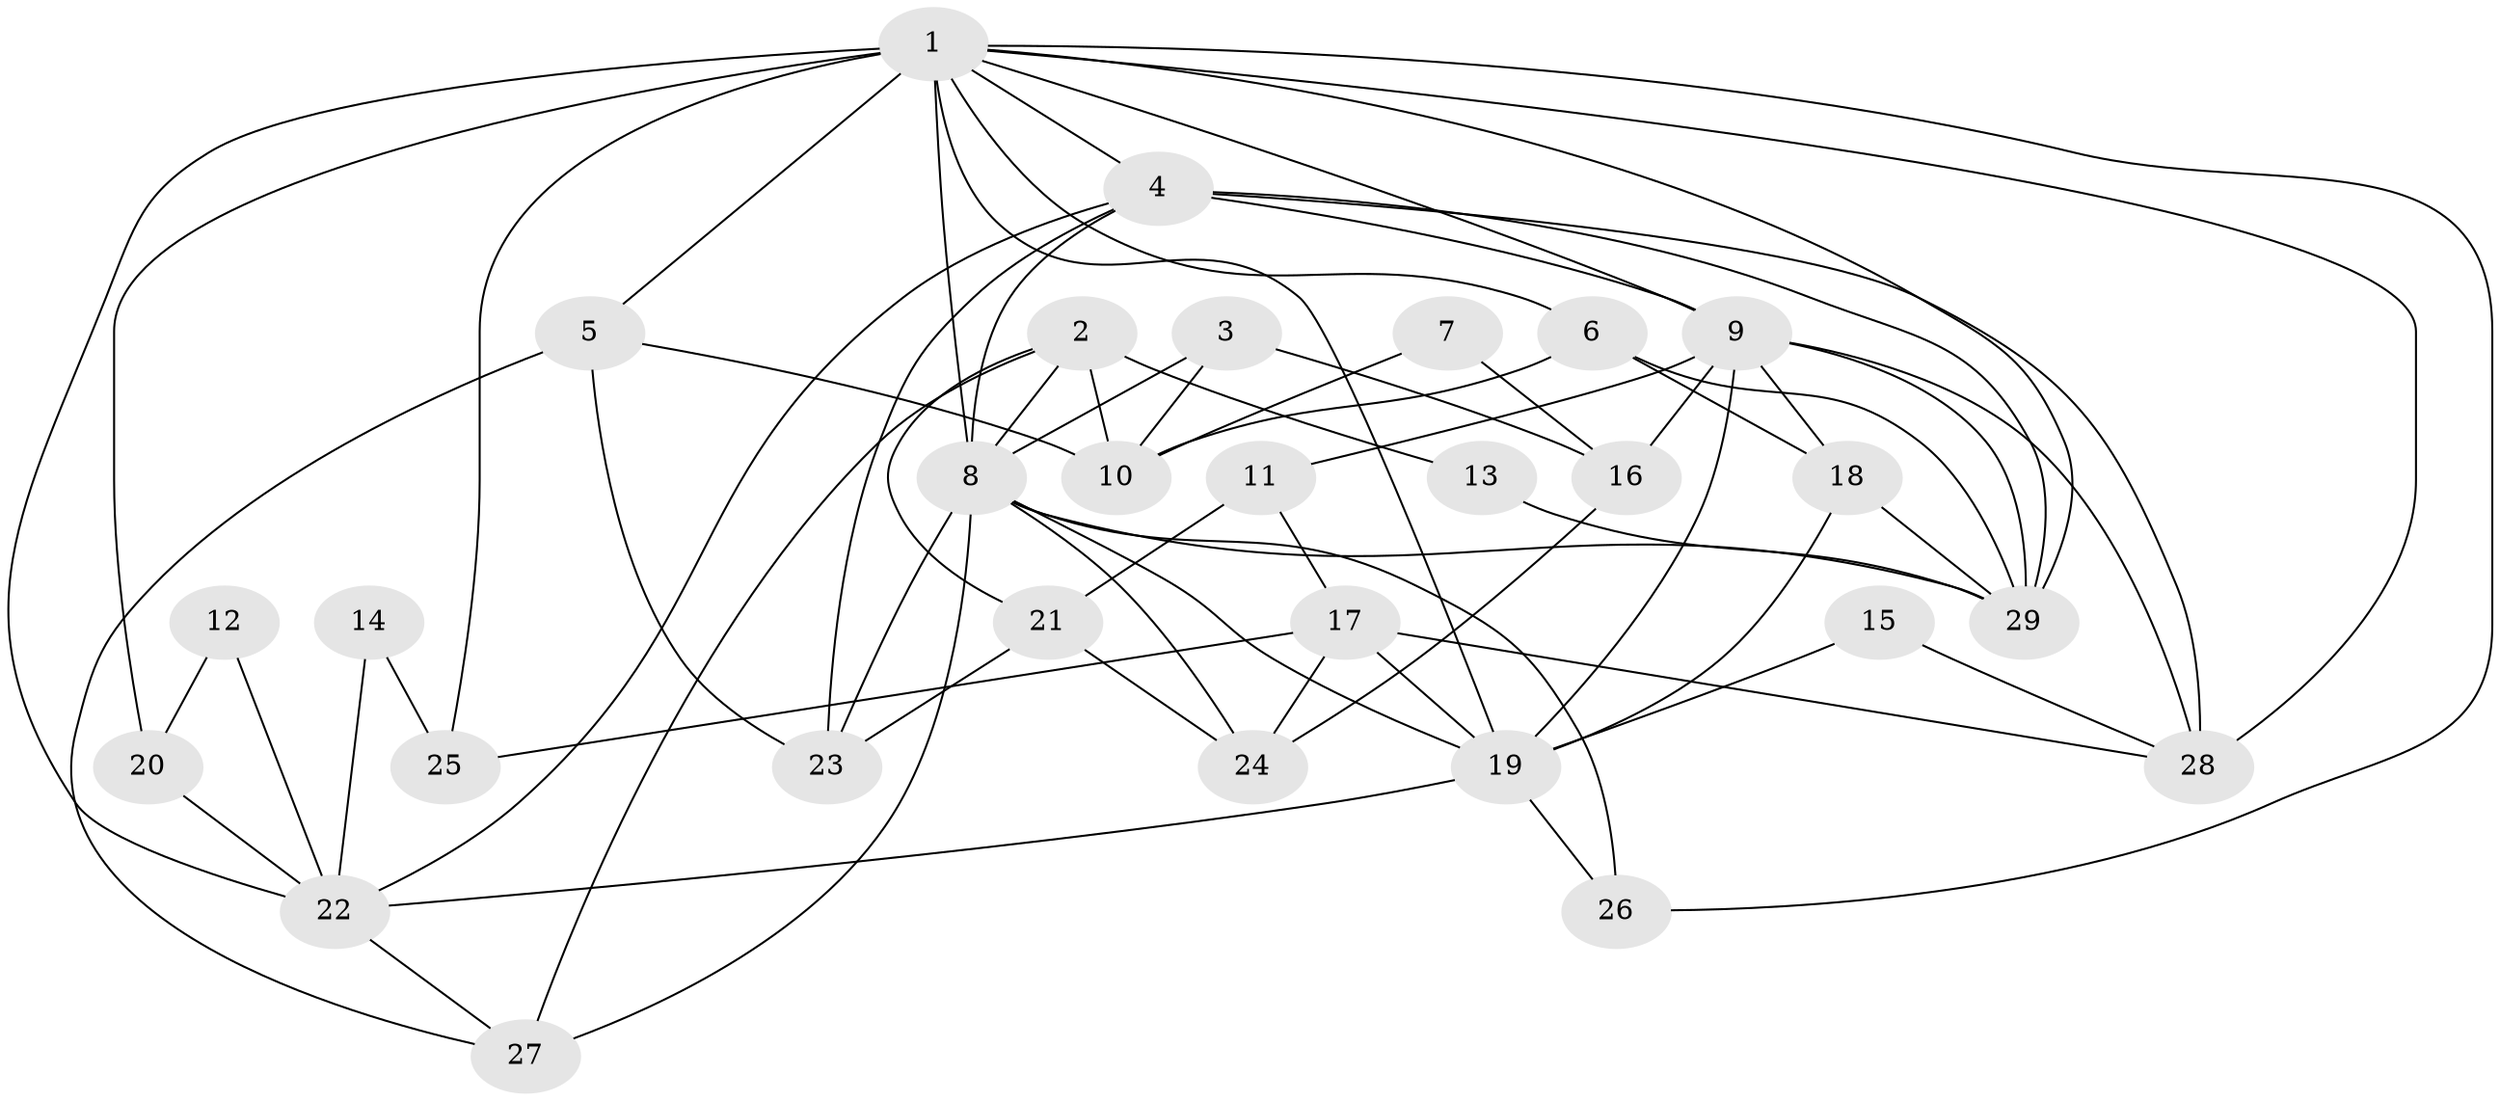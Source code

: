 // original degree distribution, {5: 0.21052631578947367, 4: 0.3157894736842105, 3: 0.19298245614035087, 2: 0.15789473684210525, 6: 0.08771929824561403, 7: 0.017543859649122806, 8: 0.017543859649122806}
// Generated by graph-tools (version 1.1) at 2025/36/03/09/25 02:36:13]
// undirected, 29 vertices, 68 edges
graph export_dot {
graph [start="1"]
  node [color=gray90,style=filled];
  1;
  2;
  3;
  4;
  5;
  6;
  7;
  8;
  9;
  10;
  11;
  12;
  13;
  14;
  15;
  16;
  17;
  18;
  19;
  20;
  21;
  22;
  23;
  24;
  25;
  26;
  27;
  28;
  29;
  1 -- 4 [weight=1.0];
  1 -- 5 [weight=2.0];
  1 -- 6 [weight=1.0];
  1 -- 8 [weight=2.0];
  1 -- 9 [weight=1.0];
  1 -- 19 [weight=1.0];
  1 -- 20 [weight=1.0];
  1 -- 22 [weight=1.0];
  1 -- 25 [weight=2.0];
  1 -- 26 [weight=1.0];
  1 -- 28 [weight=2.0];
  1 -- 29 [weight=1.0];
  2 -- 8 [weight=1.0];
  2 -- 10 [weight=1.0];
  2 -- 13 [weight=1.0];
  2 -- 21 [weight=1.0];
  2 -- 27 [weight=1.0];
  3 -- 8 [weight=1.0];
  3 -- 10 [weight=1.0];
  3 -- 16 [weight=1.0];
  4 -- 8 [weight=4.0];
  4 -- 9 [weight=1.0];
  4 -- 22 [weight=1.0];
  4 -- 23 [weight=1.0];
  4 -- 28 [weight=1.0];
  4 -- 29 [weight=1.0];
  5 -- 10 [weight=1.0];
  5 -- 23 [weight=1.0];
  5 -- 27 [weight=1.0];
  6 -- 10 [weight=1.0];
  6 -- 18 [weight=1.0];
  6 -- 29 [weight=1.0];
  7 -- 10 [weight=1.0];
  7 -- 16 [weight=1.0];
  8 -- 19 [weight=2.0];
  8 -- 23 [weight=1.0];
  8 -- 24 [weight=1.0];
  8 -- 26 [weight=1.0];
  8 -- 27 [weight=1.0];
  8 -- 29 [weight=2.0];
  9 -- 11 [weight=1.0];
  9 -- 16 [weight=2.0];
  9 -- 18 [weight=1.0];
  9 -- 19 [weight=1.0];
  9 -- 28 [weight=1.0];
  9 -- 29 [weight=1.0];
  11 -- 17 [weight=1.0];
  11 -- 21 [weight=1.0];
  12 -- 20 [weight=1.0];
  12 -- 22 [weight=1.0];
  13 -- 29 [weight=1.0];
  14 -- 22 [weight=1.0];
  14 -- 25 [weight=1.0];
  15 -- 19 [weight=1.0];
  15 -- 28 [weight=1.0];
  16 -- 24 [weight=1.0];
  17 -- 19 [weight=1.0];
  17 -- 24 [weight=1.0];
  17 -- 25 [weight=1.0];
  17 -- 28 [weight=1.0];
  18 -- 19 [weight=3.0];
  18 -- 29 [weight=1.0];
  19 -- 22 [weight=1.0];
  19 -- 26 [weight=1.0];
  20 -- 22 [weight=1.0];
  21 -- 23 [weight=1.0];
  21 -- 24 [weight=1.0];
  22 -- 27 [weight=1.0];
}
